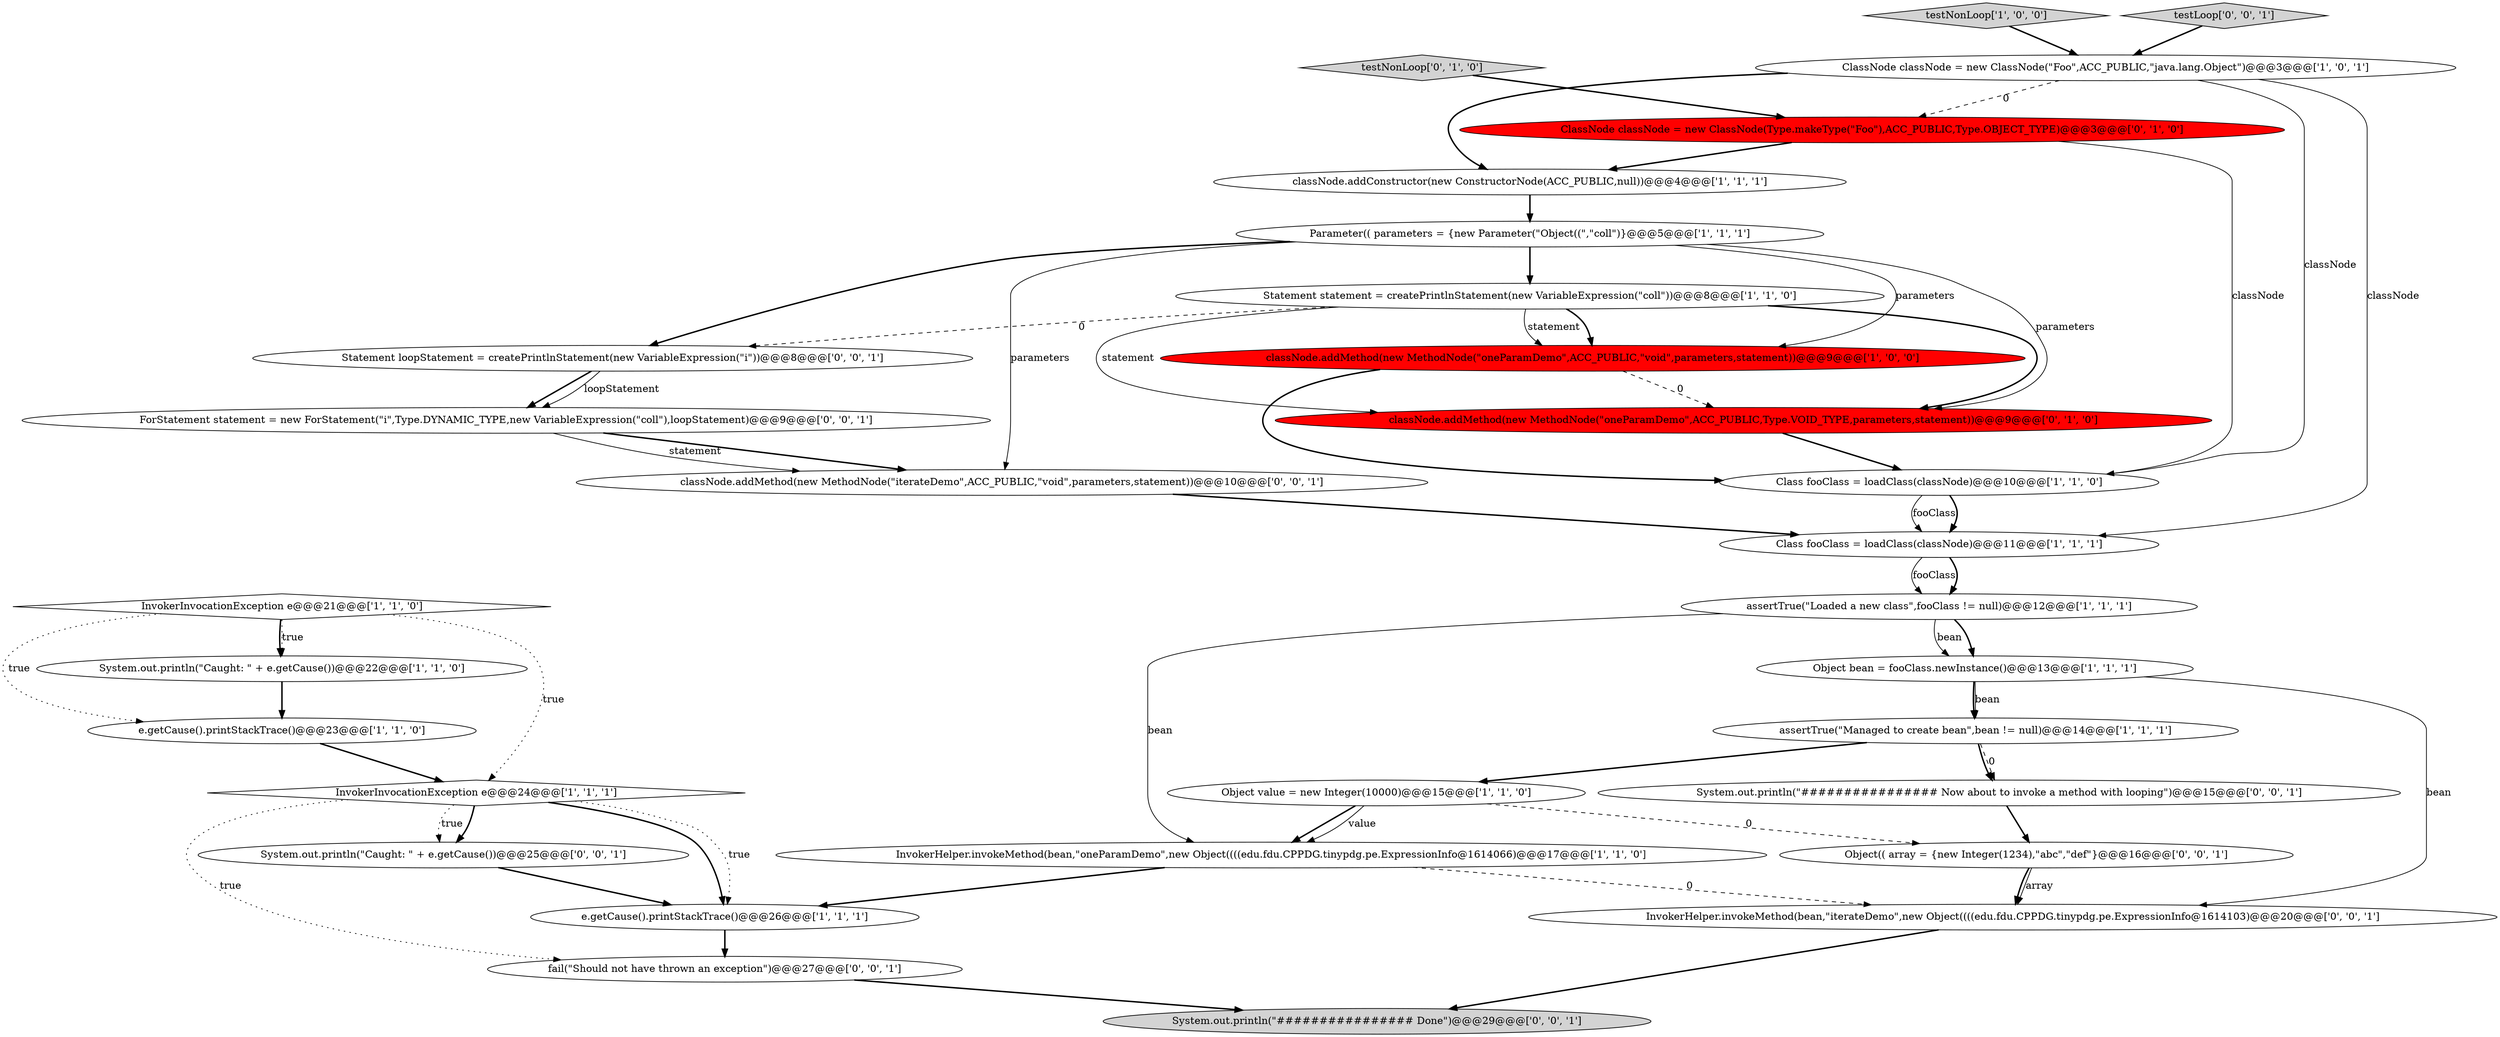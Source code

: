 digraph {
11 [style = filled, label = "e.getCause().printStackTrace()@@@23@@@['1', '1', '0']", fillcolor = white, shape = ellipse image = "AAA0AAABBB1BBB"];
16 [style = filled, label = "assertTrue(\"Managed to create bean\",bean != null)@@@14@@@['1', '1', '1']", fillcolor = white, shape = ellipse image = "AAA0AAABBB1BBB"];
9 [style = filled, label = "InvokerInvocationException e@@@24@@@['1', '1', '1']", fillcolor = white, shape = diamond image = "AAA0AAABBB1BBB"];
19 [style = filled, label = "ClassNode classNode = new ClassNode(Type.makeType(\"Foo\"),ACC_PUBLIC,Type.OBJECT_TYPE)@@@3@@@['0', '1', '0']", fillcolor = red, shape = ellipse image = "AAA1AAABBB2BBB"];
22 [style = filled, label = "System.out.println(\"################ Done\")@@@29@@@['0', '0', '1']", fillcolor = lightgray, shape = ellipse image = "AAA0AAABBB3BBB"];
27 [style = filled, label = "Statement loopStatement = createPrintlnStatement(new VariableExpression(\"i\"))@@@8@@@['0', '0', '1']", fillcolor = white, shape = ellipse image = "AAA0AAABBB3BBB"];
24 [style = filled, label = "classNode.addMethod(new MethodNode(\"iterateDemo\",ACC_PUBLIC,\"void\",parameters,statement))@@@10@@@['0', '0', '1']", fillcolor = white, shape = ellipse image = "AAA0AAABBB3BBB"];
14 [style = filled, label = "Class fooClass = loadClass(classNode)@@@10@@@['1', '1', '0']", fillcolor = white, shape = ellipse image = "AAA0AAABBB1BBB"];
25 [style = filled, label = "System.out.println(\"################ Now about to invoke a method with looping\")@@@15@@@['0', '0', '1']", fillcolor = white, shape = ellipse image = "AAA0AAABBB3BBB"];
3 [style = filled, label = "InvokerInvocationException e@@@21@@@['1', '1', '0']", fillcolor = white, shape = diamond image = "AAA0AAABBB1BBB"];
29 [style = filled, label = "fail(\"Should not have thrown an exception\")@@@27@@@['0', '0', '1']", fillcolor = white, shape = ellipse image = "AAA0AAABBB3BBB"];
6 [style = filled, label = "assertTrue(\"Loaded a new class\",fooClass != null)@@@12@@@['1', '1', '1']", fillcolor = white, shape = ellipse image = "AAA0AAABBB1BBB"];
28 [style = filled, label = "System.out.println(\"Caught: \" + e.getCause())@@@25@@@['0', '0', '1']", fillcolor = white, shape = ellipse image = "AAA0AAABBB3BBB"];
7 [style = filled, label = "InvokerHelper.invokeMethod(bean,\"oneParamDemo\",new Object((((edu.fdu.CPPDG.tinypdg.pe.ExpressionInfo@1614066)@@@17@@@['1', '1', '0']", fillcolor = white, shape = ellipse image = "AAA0AAABBB1BBB"];
4 [style = filled, label = "ClassNode classNode = new ClassNode(\"Foo\",ACC_PUBLIC,\"java.lang.Object\")@@@3@@@['1', '0', '1']", fillcolor = white, shape = ellipse image = "AAA0AAABBB1BBB"];
21 [style = filled, label = "Object(( array = {new Integer(1234),\"abc\",\"def\"}@@@16@@@['0', '0', '1']", fillcolor = white, shape = ellipse image = "AAA0AAABBB3BBB"];
30 [style = filled, label = "ForStatement statement = new ForStatement(\"i\",Type.DYNAMIC_TYPE,new VariableExpression(\"coll\"),loopStatement)@@@9@@@['0', '0', '1']", fillcolor = white, shape = ellipse image = "AAA0AAABBB3BBB"];
1 [style = filled, label = "System.out.println(\"Caught: \" + e.getCause())@@@22@@@['1', '1', '0']", fillcolor = white, shape = ellipse image = "AAA0AAABBB1BBB"];
13 [style = filled, label = "Class fooClass = loadClass(classNode)@@@11@@@['1', '1', '1']", fillcolor = white, shape = ellipse image = "AAA0AAABBB1BBB"];
0 [style = filled, label = "Object value = new Integer(10000)@@@15@@@['1', '1', '0']", fillcolor = white, shape = ellipse image = "AAA0AAABBB1BBB"];
15 [style = filled, label = "classNode.addConstructor(new ConstructorNode(ACC_PUBLIC,null))@@@4@@@['1', '1', '1']", fillcolor = white, shape = ellipse image = "AAA0AAABBB1BBB"];
12 [style = filled, label = "Parameter(( parameters = {new Parameter(\"Object((\",\"coll\")}@@@5@@@['1', '1', '1']", fillcolor = white, shape = ellipse image = "AAA0AAABBB1BBB"];
26 [style = filled, label = "InvokerHelper.invokeMethod(bean,\"iterateDemo\",new Object((((edu.fdu.CPPDG.tinypdg.pe.ExpressionInfo@1614103)@@@20@@@['0', '0', '1']", fillcolor = white, shape = ellipse image = "AAA0AAABBB3BBB"];
5 [style = filled, label = "testNonLoop['1', '0', '0']", fillcolor = lightgray, shape = diamond image = "AAA0AAABBB1BBB"];
18 [style = filled, label = "classNode.addMethod(new MethodNode(\"oneParamDemo\",ACC_PUBLIC,Type.VOID_TYPE,parameters,statement))@@@9@@@['0', '1', '0']", fillcolor = red, shape = ellipse image = "AAA1AAABBB2BBB"];
10 [style = filled, label = "e.getCause().printStackTrace()@@@26@@@['1', '1', '1']", fillcolor = white, shape = ellipse image = "AAA0AAABBB1BBB"];
23 [style = filled, label = "testLoop['0', '0', '1']", fillcolor = lightgray, shape = diamond image = "AAA0AAABBB3BBB"];
17 [style = filled, label = "Object bean = fooClass.newInstance()@@@13@@@['1', '1', '1']", fillcolor = white, shape = ellipse image = "AAA0AAABBB1BBB"];
2 [style = filled, label = "classNode.addMethod(new MethodNode(\"oneParamDemo\",ACC_PUBLIC,\"void\",parameters,statement))@@@9@@@['1', '0', '0']", fillcolor = red, shape = ellipse image = "AAA1AAABBB1BBB"];
20 [style = filled, label = "testNonLoop['0', '1', '0']", fillcolor = lightgray, shape = diamond image = "AAA0AAABBB2BBB"];
8 [style = filled, label = "Statement statement = createPrintlnStatement(new VariableExpression(\"coll\"))@@@8@@@['1', '1', '0']", fillcolor = white, shape = ellipse image = "AAA0AAABBB1BBB"];
6->17 [style = bold, label=""];
3->11 [style = dotted, label="true"];
30->24 [style = bold, label=""];
16->0 [style = bold, label=""];
19->14 [style = solid, label="classNode"];
30->24 [style = solid, label="statement"];
9->29 [style = dotted, label="true"];
28->10 [style = bold, label=""];
3->1 [style = bold, label=""];
7->10 [style = bold, label=""];
8->18 [style = bold, label=""];
13->6 [style = solid, label="fooClass"];
16->25 [style = dashed, label="0"];
27->30 [style = bold, label=""];
4->15 [style = bold, label=""];
23->4 [style = bold, label=""];
16->25 [style = bold, label=""];
4->13 [style = solid, label="classNode"];
9->10 [style = bold, label=""];
3->9 [style = dotted, label="true"];
11->9 [style = bold, label=""];
6->17 [style = solid, label="bean"];
6->7 [style = solid, label="bean"];
14->13 [style = solid, label="fooClass"];
26->22 [style = bold, label=""];
1->11 [style = bold, label=""];
0->7 [style = bold, label=""];
9->28 [style = bold, label=""];
12->24 [style = solid, label="parameters"];
21->26 [style = bold, label=""];
17->16 [style = solid, label="bean"];
9->28 [style = dotted, label="true"];
8->2 [style = bold, label=""];
10->29 [style = bold, label=""];
8->18 [style = solid, label="statement"];
0->21 [style = dashed, label="0"];
12->8 [style = bold, label=""];
5->4 [style = bold, label=""];
2->14 [style = bold, label=""];
4->14 [style = solid, label="classNode"];
2->18 [style = dashed, label="0"];
12->2 [style = solid, label="parameters"];
4->19 [style = dashed, label="0"];
8->27 [style = dashed, label="0"];
15->12 [style = bold, label=""];
14->13 [style = bold, label=""];
13->6 [style = bold, label=""];
19->15 [style = bold, label=""];
29->22 [style = bold, label=""];
20->19 [style = bold, label=""];
21->26 [style = solid, label="array"];
9->10 [style = dotted, label="true"];
17->26 [style = solid, label="bean"];
7->26 [style = dashed, label="0"];
12->27 [style = bold, label=""];
18->14 [style = bold, label=""];
8->2 [style = solid, label="statement"];
27->30 [style = solid, label="loopStatement"];
3->1 [style = dotted, label="true"];
17->16 [style = bold, label=""];
25->21 [style = bold, label=""];
0->7 [style = solid, label="value"];
24->13 [style = bold, label=""];
12->18 [style = solid, label="parameters"];
}
